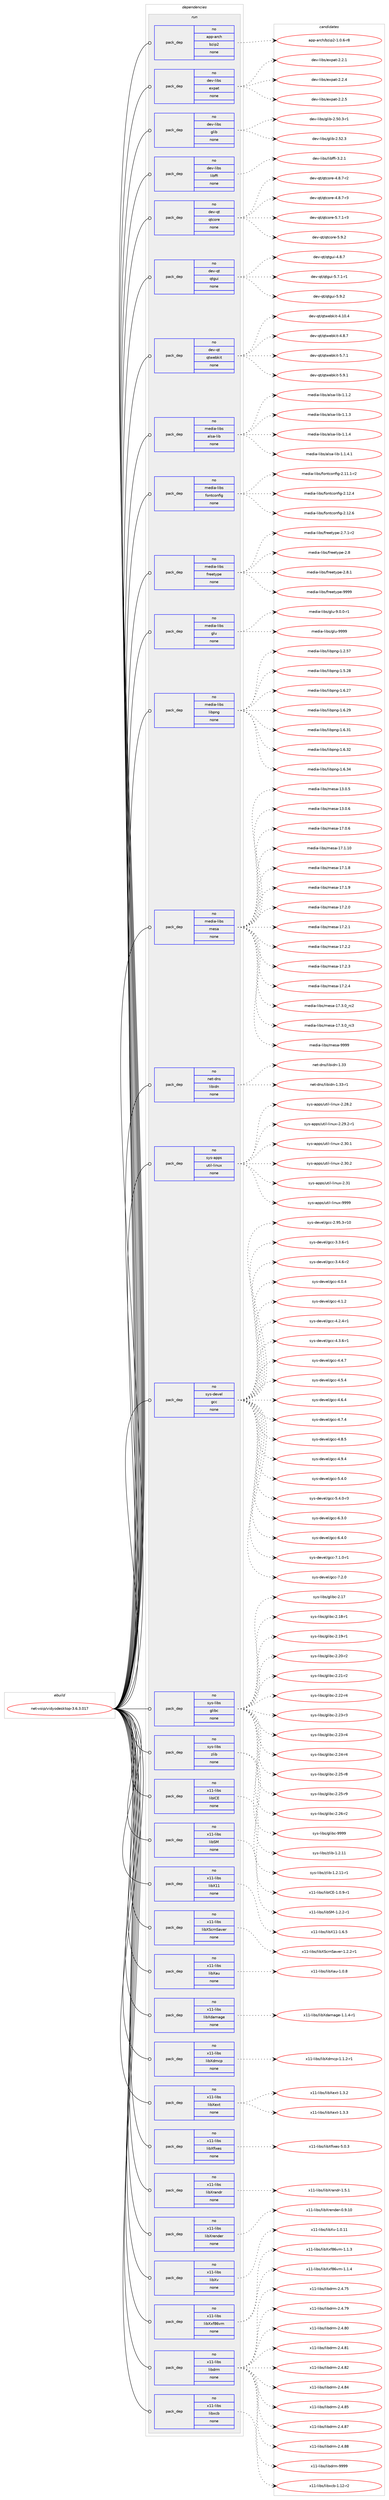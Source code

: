 digraph prolog {

# *************
# Graph options
# *************

newrank=true;
concentrate=true;
compound=true;
graph [rankdir=LR,fontname=Helvetica,fontsize=10,ranksep=1.5];#, ranksep=2.5, nodesep=0.2];
edge  [arrowhead=vee];
node  [fontname=Helvetica,fontsize=10];

# **********
# The ebuild
# **********

subgraph cluster_leftcol {
color=gray;
rank=same;
label=<<i>ebuild</i>>;
id [label="net-voip/vidyodesktop-3.6.3.017", color=red, width=4, href="../net-voip/vidyodesktop-3.6.3.017.svg"];
}

# ****************
# The dependencies
# ****************

subgraph cluster_midcol {
color=gray;
label=<<i>dependencies</i>>;
subgraph cluster_compile {
fillcolor="#eeeeee";
style=filled;
label=<<i>compile</i>>;
}
subgraph cluster_compileandrun {
fillcolor="#eeeeee";
style=filled;
label=<<i>compile and run</i>>;
}
subgraph cluster_run {
fillcolor="#eeeeee";
style=filled;
label=<<i>run</i>>;
subgraph pack321662 {
dependency437219 [label=<<TABLE BORDER="0" CELLBORDER="1" CELLSPACING="0" CELLPADDING="4" WIDTH="220"><TR><TD ROWSPAN="6" CELLPADDING="30">pack_dep</TD></TR><TR><TD WIDTH="110">no</TD></TR><TR><TD>app-arch</TD></TR><TR><TD>bzip2</TD></TR><TR><TD>none</TD></TR><TR><TD></TD></TR></TABLE>>, shape=none, color=blue];
}
id:e -> dependency437219:w [weight=20,style="solid",arrowhead="odot"];
subgraph pack321663 {
dependency437220 [label=<<TABLE BORDER="0" CELLBORDER="1" CELLSPACING="0" CELLPADDING="4" WIDTH="220"><TR><TD ROWSPAN="6" CELLPADDING="30">pack_dep</TD></TR><TR><TD WIDTH="110">no</TD></TR><TR><TD>dev-libs</TD></TR><TR><TD>expat</TD></TR><TR><TD>none</TD></TR><TR><TD></TD></TR></TABLE>>, shape=none, color=blue];
}
id:e -> dependency437220:w [weight=20,style="solid",arrowhead="odot"];
subgraph pack321664 {
dependency437221 [label=<<TABLE BORDER="0" CELLBORDER="1" CELLSPACING="0" CELLPADDING="4" WIDTH="220"><TR><TD ROWSPAN="6" CELLPADDING="30">pack_dep</TD></TR><TR><TD WIDTH="110">no</TD></TR><TR><TD>dev-libs</TD></TR><TR><TD>glib</TD></TR><TR><TD>none</TD></TR><TR><TD></TD></TR></TABLE>>, shape=none, color=blue];
}
id:e -> dependency437221:w [weight=20,style="solid",arrowhead="odot"];
subgraph pack321665 {
dependency437222 [label=<<TABLE BORDER="0" CELLBORDER="1" CELLSPACING="0" CELLPADDING="4" WIDTH="220"><TR><TD ROWSPAN="6" CELLPADDING="30">pack_dep</TD></TR><TR><TD WIDTH="110">no</TD></TR><TR><TD>dev-libs</TD></TR><TR><TD>libffi</TD></TR><TR><TD>none</TD></TR><TR><TD></TD></TR></TABLE>>, shape=none, color=blue];
}
id:e -> dependency437222:w [weight=20,style="solid",arrowhead="odot"];
subgraph pack321666 {
dependency437223 [label=<<TABLE BORDER="0" CELLBORDER="1" CELLSPACING="0" CELLPADDING="4" WIDTH="220"><TR><TD ROWSPAN="6" CELLPADDING="30">pack_dep</TD></TR><TR><TD WIDTH="110">no</TD></TR><TR><TD>dev-qt</TD></TR><TR><TD>qtcore</TD></TR><TR><TD>none</TD></TR><TR><TD></TD></TR></TABLE>>, shape=none, color=blue];
}
id:e -> dependency437223:w [weight=20,style="solid",arrowhead="odot"];
subgraph pack321667 {
dependency437224 [label=<<TABLE BORDER="0" CELLBORDER="1" CELLSPACING="0" CELLPADDING="4" WIDTH="220"><TR><TD ROWSPAN="6" CELLPADDING="30">pack_dep</TD></TR><TR><TD WIDTH="110">no</TD></TR><TR><TD>dev-qt</TD></TR><TR><TD>qtgui</TD></TR><TR><TD>none</TD></TR><TR><TD></TD></TR></TABLE>>, shape=none, color=blue];
}
id:e -> dependency437224:w [weight=20,style="solid",arrowhead="odot"];
subgraph pack321668 {
dependency437225 [label=<<TABLE BORDER="0" CELLBORDER="1" CELLSPACING="0" CELLPADDING="4" WIDTH="220"><TR><TD ROWSPAN="6" CELLPADDING="30">pack_dep</TD></TR><TR><TD WIDTH="110">no</TD></TR><TR><TD>dev-qt</TD></TR><TR><TD>qtwebkit</TD></TR><TR><TD>none</TD></TR><TR><TD></TD></TR></TABLE>>, shape=none, color=blue];
}
id:e -> dependency437225:w [weight=20,style="solid",arrowhead="odot"];
subgraph pack321669 {
dependency437226 [label=<<TABLE BORDER="0" CELLBORDER="1" CELLSPACING="0" CELLPADDING="4" WIDTH="220"><TR><TD ROWSPAN="6" CELLPADDING="30">pack_dep</TD></TR><TR><TD WIDTH="110">no</TD></TR><TR><TD>media-libs</TD></TR><TR><TD>alsa-lib</TD></TR><TR><TD>none</TD></TR><TR><TD></TD></TR></TABLE>>, shape=none, color=blue];
}
id:e -> dependency437226:w [weight=20,style="solid",arrowhead="odot"];
subgraph pack321670 {
dependency437227 [label=<<TABLE BORDER="0" CELLBORDER="1" CELLSPACING="0" CELLPADDING="4" WIDTH="220"><TR><TD ROWSPAN="6" CELLPADDING="30">pack_dep</TD></TR><TR><TD WIDTH="110">no</TD></TR><TR><TD>media-libs</TD></TR><TR><TD>fontconfig</TD></TR><TR><TD>none</TD></TR><TR><TD></TD></TR></TABLE>>, shape=none, color=blue];
}
id:e -> dependency437227:w [weight=20,style="solid",arrowhead="odot"];
subgraph pack321671 {
dependency437228 [label=<<TABLE BORDER="0" CELLBORDER="1" CELLSPACING="0" CELLPADDING="4" WIDTH="220"><TR><TD ROWSPAN="6" CELLPADDING="30">pack_dep</TD></TR><TR><TD WIDTH="110">no</TD></TR><TR><TD>media-libs</TD></TR><TR><TD>freetype</TD></TR><TR><TD>none</TD></TR><TR><TD></TD></TR></TABLE>>, shape=none, color=blue];
}
id:e -> dependency437228:w [weight=20,style="solid",arrowhead="odot"];
subgraph pack321672 {
dependency437229 [label=<<TABLE BORDER="0" CELLBORDER="1" CELLSPACING="0" CELLPADDING="4" WIDTH="220"><TR><TD ROWSPAN="6" CELLPADDING="30">pack_dep</TD></TR><TR><TD WIDTH="110">no</TD></TR><TR><TD>media-libs</TD></TR><TR><TD>glu</TD></TR><TR><TD>none</TD></TR><TR><TD></TD></TR></TABLE>>, shape=none, color=blue];
}
id:e -> dependency437229:w [weight=20,style="solid",arrowhead="odot"];
subgraph pack321673 {
dependency437230 [label=<<TABLE BORDER="0" CELLBORDER="1" CELLSPACING="0" CELLPADDING="4" WIDTH="220"><TR><TD ROWSPAN="6" CELLPADDING="30">pack_dep</TD></TR><TR><TD WIDTH="110">no</TD></TR><TR><TD>media-libs</TD></TR><TR><TD>libpng</TD></TR><TR><TD>none</TD></TR><TR><TD></TD></TR></TABLE>>, shape=none, color=blue];
}
id:e -> dependency437230:w [weight=20,style="solid",arrowhead="odot"];
subgraph pack321674 {
dependency437231 [label=<<TABLE BORDER="0" CELLBORDER="1" CELLSPACING="0" CELLPADDING="4" WIDTH="220"><TR><TD ROWSPAN="6" CELLPADDING="30">pack_dep</TD></TR><TR><TD WIDTH="110">no</TD></TR><TR><TD>media-libs</TD></TR><TR><TD>mesa</TD></TR><TR><TD>none</TD></TR><TR><TD></TD></TR></TABLE>>, shape=none, color=blue];
}
id:e -> dependency437231:w [weight=20,style="solid",arrowhead="odot"];
subgraph pack321675 {
dependency437232 [label=<<TABLE BORDER="0" CELLBORDER="1" CELLSPACING="0" CELLPADDING="4" WIDTH="220"><TR><TD ROWSPAN="6" CELLPADDING="30">pack_dep</TD></TR><TR><TD WIDTH="110">no</TD></TR><TR><TD>net-dns</TD></TR><TR><TD>libidn</TD></TR><TR><TD>none</TD></TR><TR><TD></TD></TR></TABLE>>, shape=none, color=blue];
}
id:e -> dependency437232:w [weight=20,style="solid",arrowhead="odot"];
subgraph pack321676 {
dependency437233 [label=<<TABLE BORDER="0" CELLBORDER="1" CELLSPACING="0" CELLPADDING="4" WIDTH="220"><TR><TD ROWSPAN="6" CELLPADDING="30">pack_dep</TD></TR><TR><TD WIDTH="110">no</TD></TR><TR><TD>sys-apps</TD></TR><TR><TD>util-linux</TD></TR><TR><TD>none</TD></TR><TR><TD></TD></TR></TABLE>>, shape=none, color=blue];
}
id:e -> dependency437233:w [weight=20,style="solid",arrowhead="odot"];
subgraph pack321677 {
dependency437234 [label=<<TABLE BORDER="0" CELLBORDER="1" CELLSPACING="0" CELLPADDING="4" WIDTH="220"><TR><TD ROWSPAN="6" CELLPADDING="30">pack_dep</TD></TR><TR><TD WIDTH="110">no</TD></TR><TR><TD>sys-devel</TD></TR><TR><TD>gcc</TD></TR><TR><TD>none</TD></TR><TR><TD></TD></TR></TABLE>>, shape=none, color=blue];
}
id:e -> dependency437234:w [weight=20,style="solid",arrowhead="odot"];
subgraph pack321678 {
dependency437235 [label=<<TABLE BORDER="0" CELLBORDER="1" CELLSPACING="0" CELLPADDING="4" WIDTH="220"><TR><TD ROWSPAN="6" CELLPADDING="30">pack_dep</TD></TR><TR><TD WIDTH="110">no</TD></TR><TR><TD>sys-libs</TD></TR><TR><TD>glibc</TD></TR><TR><TD>none</TD></TR><TR><TD></TD></TR></TABLE>>, shape=none, color=blue];
}
id:e -> dependency437235:w [weight=20,style="solid",arrowhead="odot"];
subgraph pack321679 {
dependency437236 [label=<<TABLE BORDER="0" CELLBORDER="1" CELLSPACING="0" CELLPADDING="4" WIDTH="220"><TR><TD ROWSPAN="6" CELLPADDING="30">pack_dep</TD></TR><TR><TD WIDTH="110">no</TD></TR><TR><TD>sys-libs</TD></TR><TR><TD>zlib</TD></TR><TR><TD>none</TD></TR><TR><TD></TD></TR></TABLE>>, shape=none, color=blue];
}
id:e -> dependency437236:w [weight=20,style="solid",arrowhead="odot"];
subgraph pack321680 {
dependency437237 [label=<<TABLE BORDER="0" CELLBORDER="1" CELLSPACING="0" CELLPADDING="4" WIDTH="220"><TR><TD ROWSPAN="6" CELLPADDING="30">pack_dep</TD></TR><TR><TD WIDTH="110">no</TD></TR><TR><TD>x11-libs</TD></TR><TR><TD>libICE</TD></TR><TR><TD>none</TD></TR><TR><TD></TD></TR></TABLE>>, shape=none, color=blue];
}
id:e -> dependency437237:w [weight=20,style="solid",arrowhead="odot"];
subgraph pack321681 {
dependency437238 [label=<<TABLE BORDER="0" CELLBORDER="1" CELLSPACING="0" CELLPADDING="4" WIDTH="220"><TR><TD ROWSPAN="6" CELLPADDING="30">pack_dep</TD></TR><TR><TD WIDTH="110">no</TD></TR><TR><TD>x11-libs</TD></TR><TR><TD>libSM</TD></TR><TR><TD>none</TD></TR><TR><TD></TD></TR></TABLE>>, shape=none, color=blue];
}
id:e -> dependency437238:w [weight=20,style="solid",arrowhead="odot"];
subgraph pack321682 {
dependency437239 [label=<<TABLE BORDER="0" CELLBORDER="1" CELLSPACING="0" CELLPADDING="4" WIDTH="220"><TR><TD ROWSPAN="6" CELLPADDING="30">pack_dep</TD></TR><TR><TD WIDTH="110">no</TD></TR><TR><TD>x11-libs</TD></TR><TR><TD>libX11</TD></TR><TR><TD>none</TD></TR><TR><TD></TD></TR></TABLE>>, shape=none, color=blue];
}
id:e -> dependency437239:w [weight=20,style="solid",arrowhead="odot"];
subgraph pack321683 {
dependency437240 [label=<<TABLE BORDER="0" CELLBORDER="1" CELLSPACING="0" CELLPADDING="4" WIDTH="220"><TR><TD ROWSPAN="6" CELLPADDING="30">pack_dep</TD></TR><TR><TD WIDTH="110">no</TD></TR><TR><TD>x11-libs</TD></TR><TR><TD>libXScrnSaver</TD></TR><TR><TD>none</TD></TR><TR><TD></TD></TR></TABLE>>, shape=none, color=blue];
}
id:e -> dependency437240:w [weight=20,style="solid",arrowhead="odot"];
subgraph pack321684 {
dependency437241 [label=<<TABLE BORDER="0" CELLBORDER="1" CELLSPACING="0" CELLPADDING="4" WIDTH="220"><TR><TD ROWSPAN="6" CELLPADDING="30">pack_dep</TD></TR><TR><TD WIDTH="110">no</TD></TR><TR><TD>x11-libs</TD></TR><TR><TD>libXau</TD></TR><TR><TD>none</TD></TR><TR><TD></TD></TR></TABLE>>, shape=none, color=blue];
}
id:e -> dependency437241:w [weight=20,style="solid",arrowhead="odot"];
subgraph pack321685 {
dependency437242 [label=<<TABLE BORDER="0" CELLBORDER="1" CELLSPACING="0" CELLPADDING="4" WIDTH="220"><TR><TD ROWSPAN="6" CELLPADDING="30">pack_dep</TD></TR><TR><TD WIDTH="110">no</TD></TR><TR><TD>x11-libs</TD></TR><TR><TD>libXdamage</TD></TR><TR><TD>none</TD></TR><TR><TD></TD></TR></TABLE>>, shape=none, color=blue];
}
id:e -> dependency437242:w [weight=20,style="solid",arrowhead="odot"];
subgraph pack321686 {
dependency437243 [label=<<TABLE BORDER="0" CELLBORDER="1" CELLSPACING="0" CELLPADDING="4" WIDTH="220"><TR><TD ROWSPAN="6" CELLPADDING="30">pack_dep</TD></TR><TR><TD WIDTH="110">no</TD></TR><TR><TD>x11-libs</TD></TR><TR><TD>libXdmcp</TD></TR><TR><TD>none</TD></TR><TR><TD></TD></TR></TABLE>>, shape=none, color=blue];
}
id:e -> dependency437243:w [weight=20,style="solid",arrowhead="odot"];
subgraph pack321687 {
dependency437244 [label=<<TABLE BORDER="0" CELLBORDER="1" CELLSPACING="0" CELLPADDING="4" WIDTH="220"><TR><TD ROWSPAN="6" CELLPADDING="30">pack_dep</TD></TR><TR><TD WIDTH="110">no</TD></TR><TR><TD>x11-libs</TD></TR><TR><TD>libXext</TD></TR><TR><TD>none</TD></TR><TR><TD></TD></TR></TABLE>>, shape=none, color=blue];
}
id:e -> dependency437244:w [weight=20,style="solid",arrowhead="odot"];
subgraph pack321688 {
dependency437245 [label=<<TABLE BORDER="0" CELLBORDER="1" CELLSPACING="0" CELLPADDING="4" WIDTH="220"><TR><TD ROWSPAN="6" CELLPADDING="30">pack_dep</TD></TR><TR><TD WIDTH="110">no</TD></TR><TR><TD>x11-libs</TD></TR><TR><TD>libXfixes</TD></TR><TR><TD>none</TD></TR><TR><TD></TD></TR></TABLE>>, shape=none, color=blue];
}
id:e -> dependency437245:w [weight=20,style="solid",arrowhead="odot"];
subgraph pack321689 {
dependency437246 [label=<<TABLE BORDER="0" CELLBORDER="1" CELLSPACING="0" CELLPADDING="4" WIDTH="220"><TR><TD ROWSPAN="6" CELLPADDING="30">pack_dep</TD></TR><TR><TD WIDTH="110">no</TD></TR><TR><TD>x11-libs</TD></TR><TR><TD>libXrandr</TD></TR><TR><TD>none</TD></TR><TR><TD></TD></TR></TABLE>>, shape=none, color=blue];
}
id:e -> dependency437246:w [weight=20,style="solid",arrowhead="odot"];
subgraph pack321690 {
dependency437247 [label=<<TABLE BORDER="0" CELLBORDER="1" CELLSPACING="0" CELLPADDING="4" WIDTH="220"><TR><TD ROWSPAN="6" CELLPADDING="30">pack_dep</TD></TR><TR><TD WIDTH="110">no</TD></TR><TR><TD>x11-libs</TD></TR><TR><TD>libXrender</TD></TR><TR><TD>none</TD></TR><TR><TD></TD></TR></TABLE>>, shape=none, color=blue];
}
id:e -> dependency437247:w [weight=20,style="solid",arrowhead="odot"];
subgraph pack321691 {
dependency437248 [label=<<TABLE BORDER="0" CELLBORDER="1" CELLSPACING="0" CELLPADDING="4" WIDTH="220"><TR><TD ROWSPAN="6" CELLPADDING="30">pack_dep</TD></TR><TR><TD WIDTH="110">no</TD></TR><TR><TD>x11-libs</TD></TR><TR><TD>libXv</TD></TR><TR><TD>none</TD></TR><TR><TD></TD></TR></TABLE>>, shape=none, color=blue];
}
id:e -> dependency437248:w [weight=20,style="solid",arrowhead="odot"];
subgraph pack321692 {
dependency437249 [label=<<TABLE BORDER="0" CELLBORDER="1" CELLSPACING="0" CELLPADDING="4" WIDTH="220"><TR><TD ROWSPAN="6" CELLPADDING="30">pack_dep</TD></TR><TR><TD WIDTH="110">no</TD></TR><TR><TD>x11-libs</TD></TR><TR><TD>libXxf86vm</TD></TR><TR><TD>none</TD></TR><TR><TD></TD></TR></TABLE>>, shape=none, color=blue];
}
id:e -> dependency437249:w [weight=20,style="solid",arrowhead="odot"];
subgraph pack321693 {
dependency437250 [label=<<TABLE BORDER="0" CELLBORDER="1" CELLSPACING="0" CELLPADDING="4" WIDTH="220"><TR><TD ROWSPAN="6" CELLPADDING="30">pack_dep</TD></TR><TR><TD WIDTH="110">no</TD></TR><TR><TD>x11-libs</TD></TR><TR><TD>libdrm</TD></TR><TR><TD>none</TD></TR><TR><TD></TD></TR></TABLE>>, shape=none, color=blue];
}
id:e -> dependency437250:w [weight=20,style="solid",arrowhead="odot"];
subgraph pack321694 {
dependency437251 [label=<<TABLE BORDER="0" CELLBORDER="1" CELLSPACING="0" CELLPADDING="4" WIDTH="220"><TR><TD ROWSPAN="6" CELLPADDING="30">pack_dep</TD></TR><TR><TD WIDTH="110">no</TD></TR><TR><TD>x11-libs</TD></TR><TR><TD>libxcb</TD></TR><TR><TD>none</TD></TR><TR><TD></TD></TR></TABLE>>, shape=none, color=blue];
}
id:e -> dependency437251:w [weight=20,style="solid",arrowhead="odot"];
}
}

# **************
# The candidates
# **************

subgraph cluster_choices {
rank=same;
color=gray;
label=<<i>candidates</i>>;

subgraph choice321662 {
color=black;
nodesep=1;
choice971121124597114991044798122105112504549464846544511456 [label="app-arch/bzip2-1.0.6-r8", color=red, width=4,href="../app-arch/bzip2-1.0.6-r8.svg"];
dependency437219:e -> choice971121124597114991044798122105112504549464846544511456:w [style=dotted,weight="100"];
}
subgraph choice321663 {
color=black;
nodesep=1;
choice10010111845108105981154710112011297116455046504649 [label="dev-libs/expat-2.2.1", color=red, width=4,href="../dev-libs/expat-2.2.1.svg"];
choice10010111845108105981154710112011297116455046504652 [label="dev-libs/expat-2.2.4", color=red, width=4,href="../dev-libs/expat-2.2.4.svg"];
choice10010111845108105981154710112011297116455046504653 [label="dev-libs/expat-2.2.5", color=red, width=4,href="../dev-libs/expat-2.2.5.svg"];
dependency437220:e -> choice10010111845108105981154710112011297116455046504649:w [style=dotted,weight="100"];
dependency437220:e -> choice10010111845108105981154710112011297116455046504652:w [style=dotted,weight="100"];
dependency437220:e -> choice10010111845108105981154710112011297116455046504653:w [style=dotted,weight="100"];
}
subgraph choice321664 {
color=black;
nodesep=1;
choice10010111845108105981154710310810598455046534846514511449 [label="dev-libs/glib-2.50.3-r1", color=red, width=4,href="../dev-libs/glib-2.50.3-r1.svg"];
choice1001011184510810598115471031081059845504653504651 [label="dev-libs/glib-2.52.3", color=red, width=4,href="../dev-libs/glib-2.52.3.svg"];
dependency437221:e -> choice10010111845108105981154710310810598455046534846514511449:w [style=dotted,weight="100"];
dependency437221:e -> choice1001011184510810598115471031081059845504653504651:w [style=dotted,weight="100"];
}
subgraph choice321665 {
color=black;
nodesep=1;
choice10010111845108105981154710810598102102105455146504649 [label="dev-libs/libffi-3.2.1", color=red, width=4,href="../dev-libs/libffi-3.2.1.svg"];
dependency437222:e -> choice10010111845108105981154710810598102102105455146504649:w [style=dotted,weight="100"];
}
subgraph choice321666 {
color=black;
nodesep=1;
choice1001011184511311647113116991111141014552465646554511450 [label="dev-qt/qtcore-4.8.7-r2", color=red, width=4,href="../dev-qt/qtcore-4.8.7-r2.svg"];
choice1001011184511311647113116991111141014552465646554511451 [label="dev-qt/qtcore-4.8.7-r3", color=red, width=4,href="../dev-qt/qtcore-4.8.7-r3.svg"];
choice1001011184511311647113116991111141014553465546494511451 [label="dev-qt/qtcore-5.7.1-r3", color=red, width=4,href="../dev-qt/qtcore-5.7.1-r3.svg"];
choice100101118451131164711311699111114101455346574650 [label="dev-qt/qtcore-5.9.2", color=red, width=4,href="../dev-qt/qtcore-5.9.2.svg"];
dependency437223:e -> choice1001011184511311647113116991111141014552465646554511450:w [style=dotted,weight="100"];
dependency437223:e -> choice1001011184511311647113116991111141014552465646554511451:w [style=dotted,weight="100"];
dependency437223:e -> choice1001011184511311647113116991111141014553465546494511451:w [style=dotted,weight="100"];
dependency437223:e -> choice100101118451131164711311699111114101455346574650:w [style=dotted,weight="100"];
}
subgraph choice321667 {
color=black;
nodesep=1;
choice1001011184511311647113116103117105455246564655 [label="dev-qt/qtgui-4.8.7", color=red, width=4,href="../dev-qt/qtgui-4.8.7.svg"];
choice10010111845113116471131161031171054553465546494511449 [label="dev-qt/qtgui-5.7.1-r1", color=red, width=4,href="../dev-qt/qtgui-5.7.1-r1.svg"];
choice1001011184511311647113116103117105455346574650 [label="dev-qt/qtgui-5.9.2", color=red, width=4,href="../dev-qt/qtgui-5.9.2.svg"];
dependency437224:e -> choice1001011184511311647113116103117105455246564655:w [style=dotted,weight="100"];
dependency437224:e -> choice10010111845113116471131161031171054553465546494511449:w [style=dotted,weight="100"];
dependency437224:e -> choice1001011184511311647113116103117105455346574650:w [style=dotted,weight="100"];
}
subgraph choice321668 {
color=black;
nodesep=1;
choice10010111845113116471131161191019810710511645524649484652 [label="dev-qt/qtwebkit-4.10.4", color=red, width=4,href="../dev-qt/qtwebkit-4.10.4.svg"];
choice100101118451131164711311611910198107105116455246564655 [label="dev-qt/qtwebkit-4.8.7", color=red, width=4,href="../dev-qt/qtwebkit-4.8.7.svg"];
choice100101118451131164711311611910198107105116455346554649 [label="dev-qt/qtwebkit-5.7.1", color=red, width=4,href="../dev-qt/qtwebkit-5.7.1.svg"];
choice100101118451131164711311611910198107105116455346574649 [label="dev-qt/qtwebkit-5.9.1", color=red, width=4,href="../dev-qt/qtwebkit-5.9.1.svg"];
dependency437225:e -> choice10010111845113116471131161191019810710511645524649484652:w [style=dotted,weight="100"];
dependency437225:e -> choice100101118451131164711311611910198107105116455246564655:w [style=dotted,weight="100"];
dependency437225:e -> choice100101118451131164711311611910198107105116455346554649:w [style=dotted,weight="100"];
dependency437225:e -> choice100101118451131164711311611910198107105116455346574649:w [style=dotted,weight="100"];
}
subgraph choice321669 {
color=black;
nodesep=1;
choice1091011001059745108105981154797108115974510810598454946494650 [label="media-libs/alsa-lib-1.1.2", color=red, width=4,href="../media-libs/alsa-lib-1.1.2.svg"];
choice1091011001059745108105981154797108115974510810598454946494651 [label="media-libs/alsa-lib-1.1.3", color=red, width=4,href="../media-libs/alsa-lib-1.1.3.svg"];
choice1091011001059745108105981154797108115974510810598454946494652 [label="media-libs/alsa-lib-1.1.4", color=red, width=4,href="../media-libs/alsa-lib-1.1.4.svg"];
choice10910110010597451081059811547971081159745108105984549464946524649 [label="media-libs/alsa-lib-1.1.4.1", color=red, width=4,href="../media-libs/alsa-lib-1.1.4.1.svg"];
dependency437226:e -> choice1091011001059745108105981154797108115974510810598454946494650:w [style=dotted,weight="100"];
dependency437226:e -> choice1091011001059745108105981154797108115974510810598454946494651:w [style=dotted,weight="100"];
dependency437226:e -> choice1091011001059745108105981154797108115974510810598454946494652:w [style=dotted,weight="100"];
dependency437226:e -> choice10910110010597451081059811547971081159745108105984549464946524649:w [style=dotted,weight="100"];
}
subgraph choice321670 {
color=black;
nodesep=1;
choice1091011001059745108105981154710211111011699111110102105103455046494946494511450 [label="media-libs/fontconfig-2.11.1-r2", color=red, width=4,href="../media-libs/fontconfig-2.11.1-r2.svg"];
choice109101100105974510810598115471021111101169911111010210510345504649504652 [label="media-libs/fontconfig-2.12.4", color=red, width=4,href="../media-libs/fontconfig-2.12.4.svg"];
choice109101100105974510810598115471021111101169911111010210510345504649504654 [label="media-libs/fontconfig-2.12.6", color=red, width=4,href="../media-libs/fontconfig-2.12.6.svg"];
dependency437227:e -> choice1091011001059745108105981154710211111011699111110102105103455046494946494511450:w [style=dotted,weight="100"];
dependency437227:e -> choice109101100105974510810598115471021111101169911111010210510345504649504652:w [style=dotted,weight="100"];
dependency437227:e -> choice109101100105974510810598115471021111101169911111010210510345504649504654:w [style=dotted,weight="100"];
}
subgraph choice321671 {
color=black;
nodesep=1;
choice109101100105974510810598115471021141011011161211121014550465546494511450 [label="media-libs/freetype-2.7.1-r2", color=red, width=4,href="../media-libs/freetype-2.7.1-r2.svg"];
choice1091011001059745108105981154710211410110111612111210145504656 [label="media-libs/freetype-2.8", color=red, width=4,href="../media-libs/freetype-2.8.svg"];
choice10910110010597451081059811547102114101101116121112101455046564649 [label="media-libs/freetype-2.8.1", color=red, width=4,href="../media-libs/freetype-2.8.1.svg"];
choice109101100105974510810598115471021141011011161211121014557575757 [label="media-libs/freetype-9999", color=red, width=4,href="../media-libs/freetype-9999.svg"];
dependency437228:e -> choice109101100105974510810598115471021141011011161211121014550465546494511450:w [style=dotted,weight="100"];
dependency437228:e -> choice1091011001059745108105981154710211410110111612111210145504656:w [style=dotted,weight="100"];
dependency437228:e -> choice10910110010597451081059811547102114101101116121112101455046564649:w [style=dotted,weight="100"];
dependency437228:e -> choice109101100105974510810598115471021141011011161211121014557575757:w [style=dotted,weight="100"];
}
subgraph choice321672 {
color=black;
nodesep=1;
choice109101100105974510810598115471031081174557464846484511449 [label="media-libs/glu-9.0.0-r1", color=red, width=4,href="../media-libs/glu-9.0.0-r1.svg"];
choice109101100105974510810598115471031081174557575757 [label="media-libs/glu-9999", color=red, width=4,href="../media-libs/glu-9999.svg"];
dependency437229:e -> choice109101100105974510810598115471031081174557464846484511449:w [style=dotted,weight="100"];
dependency437229:e -> choice109101100105974510810598115471031081174557575757:w [style=dotted,weight="100"];
}
subgraph choice321673 {
color=black;
nodesep=1;
choice109101100105974510810598115471081059811211010345494650465355 [label="media-libs/libpng-1.2.57", color=red, width=4,href="../media-libs/libpng-1.2.57.svg"];
choice109101100105974510810598115471081059811211010345494653465056 [label="media-libs/libpng-1.5.28", color=red, width=4,href="../media-libs/libpng-1.5.28.svg"];
choice109101100105974510810598115471081059811211010345494654465055 [label="media-libs/libpng-1.6.27", color=red, width=4,href="../media-libs/libpng-1.6.27.svg"];
choice109101100105974510810598115471081059811211010345494654465057 [label="media-libs/libpng-1.6.29", color=red, width=4,href="../media-libs/libpng-1.6.29.svg"];
choice109101100105974510810598115471081059811211010345494654465149 [label="media-libs/libpng-1.6.31", color=red, width=4,href="../media-libs/libpng-1.6.31.svg"];
choice109101100105974510810598115471081059811211010345494654465150 [label="media-libs/libpng-1.6.32", color=red, width=4,href="../media-libs/libpng-1.6.32.svg"];
choice109101100105974510810598115471081059811211010345494654465152 [label="media-libs/libpng-1.6.34", color=red, width=4,href="../media-libs/libpng-1.6.34.svg"];
dependency437230:e -> choice109101100105974510810598115471081059811211010345494650465355:w [style=dotted,weight="100"];
dependency437230:e -> choice109101100105974510810598115471081059811211010345494653465056:w [style=dotted,weight="100"];
dependency437230:e -> choice109101100105974510810598115471081059811211010345494654465055:w [style=dotted,weight="100"];
dependency437230:e -> choice109101100105974510810598115471081059811211010345494654465057:w [style=dotted,weight="100"];
dependency437230:e -> choice109101100105974510810598115471081059811211010345494654465149:w [style=dotted,weight="100"];
dependency437230:e -> choice109101100105974510810598115471081059811211010345494654465150:w [style=dotted,weight="100"];
dependency437230:e -> choice109101100105974510810598115471081059811211010345494654465152:w [style=dotted,weight="100"];
}
subgraph choice321674 {
color=black;
nodesep=1;
choice109101100105974510810598115471091011159745495146484653 [label="media-libs/mesa-13.0.5", color=red, width=4,href="../media-libs/mesa-13.0.5.svg"];
choice109101100105974510810598115471091011159745495146484654 [label="media-libs/mesa-13.0.6", color=red, width=4,href="../media-libs/mesa-13.0.6.svg"];
choice109101100105974510810598115471091011159745495546484654 [label="media-libs/mesa-17.0.6", color=red, width=4,href="../media-libs/mesa-17.0.6.svg"];
choice10910110010597451081059811547109101115974549554649464948 [label="media-libs/mesa-17.1.10", color=red, width=4,href="../media-libs/mesa-17.1.10.svg"];
choice109101100105974510810598115471091011159745495546494656 [label="media-libs/mesa-17.1.8", color=red, width=4,href="../media-libs/mesa-17.1.8.svg"];
choice109101100105974510810598115471091011159745495546494657 [label="media-libs/mesa-17.1.9", color=red, width=4,href="../media-libs/mesa-17.1.9.svg"];
choice109101100105974510810598115471091011159745495546504648 [label="media-libs/mesa-17.2.0", color=red, width=4,href="../media-libs/mesa-17.2.0.svg"];
choice109101100105974510810598115471091011159745495546504649 [label="media-libs/mesa-17.2.1", color=red, width=4,href="../media-libs/mesa-17.2.1.svg"];
choice109101100105974510810598115471091011159745495546504650 [label="media-libs/mesa-17.2.2", color=red, width=4,href="../media-libs/mesa-17.2.2.svg"];
choice109101100105974510810598115471091011159745495546504651 [label="media-libs/mesa-17.2.3", color=red, width=4,href="../media-libs/mesa-17.2.3.svg"];
choice109101100105974510810598115471091011159745495546504652 [label="media-libs/mesa-17.2.4", color=red, width=4,href="../media-libs/mesa-17.2.4.svg"];
choice109101100105974510810598115471091011159745495546514648951149950 [label="media-libs/mesa-17.3.0_rc2", color=red, width=4,href="../media-libs/mesa-17.3.0_rc2.svg"];
choice109101100105974510810598115471091011159745495546514648951149951 [label="media-libs/mesa-17.3.0_rc3", color=red, width=4,href="../media-libs/mesa-17.3.0_rc3.svg"];
choice10910110010597451081059811547109101115974557575757 [label="media-libs/mesa-9999", color=red, width=4,href="../media-libs/mesa-9999.svg"];
dependency437231:e -> choice109101100105974510810598115471091011159745495146484653:w [style=dotted,weight="100"];
dependency437231:e -> choice109101100105974510810598115471091011159745495146484654:w [style=dotted,weight="100"];
dependency437231:e -> choice109101100105974510810598115471091011159745495546484654:w [style=dotted,weight="100"];
dependency437231:e -> choice10910110010597451081059811547109101115974549554649464948:w [style=dotted,weight="100"];
dependency437231:e -> choice109101100105974510810598115471091011159745495546494656:w [style=dotted,weight="100"];
dependency437231:e -> choice109101100105974510810598115471091011159745495546494657:w [style=dotted,weight="100"];
dependency437231:e -> choice109101100105974510810598115471091011159745495546504648:w [style=dotted,weight="100"];
dependency437231:e -> choice109101100105974510810598115471091011159745495546504649:w [style=dotted,weight="100"];
dependency437231:e -> choice109101100105974510810598115471091011159745495546504650:w [style=dotted,weight="100"];
dependency437231:e -> choice109101100105974510810598115471091011159745495546504651:w [style=dotted,weight="100"];
dependency437231:e -> choice109101100105974510810598115471091011159745495546504652:w [style=dotted,weight="100"];
dependency437231:e -> choice109101100105974510810598115471091011159745495546514648951149950:w [style=dotted,weight="100"];
dependency437231:e -> choice109101100105974510810598115471091011159745495546514648951149951:w [style=dotted,weight="100"];
dependency437231:e -> choice10910110010597451081059811547109101115974557575757:w [style=dotted,weight="100"];
}
subgraph choice321675 {
color=black;
nodesep=1;
choice1101011164510011011547108105981051001104549465151 [label="net-dns/libidn-1.33", color=red, width=4,href="../net-dns/libidn-1.33.svg"];
choice11010111645100110115471081059810510011045494651514511449 [label="net-dns/libidn-1.33-r1", color=red, width=4,href="../net-dns/libidn-1.33-r1.svg"];
dependency437232:e -> choice1101011164510011011547108105981051001104549465151:w [style=dotted,weight="100"];
dependency437232:e -> choice11010111645100110115471081059810510011045494651514511449:w [style=dotted,weight="100"];
}
subgraph choice321676 {
color=black;
nodesep=1;
choice1151211154597112112115471171161051084510810511011712045504650564650 [label="sys-apps/util-linux-2.28.2", color=red, width=4,href="../sys-apps/util-linux-2.28.2.svg"];
choice11512111545971121121154711711610510845108105110117120455046505746504511449 [label="sys-apps/util-linux-2.29.2-r1", color=red, width=4,href="../sys-apps/util-linux-2.29.2-r1.svg"];
choice1151211154597112112115471171161051084510810511011712045504651484649 [label="sys-apps/util-linux-2.30.1", color=red, width=4,href="../sys-apps/util-linux-2.30.1.svg"];
choice1151211154597112112115471171161051084510810511011712045504651484650 [label="sys-apps/util-linux-2.30.2", color=red, width=4,href="../sys-apps/util-linux-2.30.2.svg"];
choice115121115459711211211547117116105108451081051101171204550465149 [label="sys-apps/util-linux-2.31", color=red, width=4,href="../sys-apps/util-linux-2.31.svg"];
choice115121115459711211211547117116105108451081051101171204557575757 [label="sys-apps/util-linux-9999", color=red, width=4,href="../sys-apps/util-linux-9999.svg"];
dependency437233:e -> choice1151211154597112112115471171161051084510810511011712045504650564650:w [style=dotted,weight="100"];
dependency437233:e -> choice11512111545971121121154711711610510845108105110117120455046505746504511449:w [style=dotted,weight="100"];
dependency437233:e -> choice1151211154597112112115471171161051084510810511011712045504651484649:w [style=dotted,weight="100"];
dependency437233:e -> choice1151211154597112112115471171161051084510810511011712045504651484650:w [style=dotted,weight="100"];
dependency437233:e -> choice115121115459711211211547117116105108451081051101171204550465149:w [style=dotted,weight="100"];
dependency437233:e -> choice115121115459711211211547117116105108451081051101171204557575757:w [style=dotted,weight="100"];
}
subgraph choice321677 {
color=black;
nodesep=1;
choice1151211154510010111810110847103999945504657534651451144948 [label="sys-devel/gcc-2.95.3-r10", color=red, width=4,href="../sys-devel/gcc-2.95.3-r10.svg"];
choice115121115451001011181011084710399994551465146544511449 [label="sys-devel/gcc-3.3.6-r1", color=red, width=4,href="../sys-devel/gcc-3.3.6-r1.svg"];
choice115121115451001011181011084710399994551465246544511450 [label="sys-devel/gcc-3.4.6-r2", color=red, width=4,href="../sys-devel/gcc-3.4.6-r2.svg"];
choice11512111545100101118101108471039999455246484652 [label="sys-devel/gcc-4.0.4", color=red, width=4,href="../sys-devel/gcc-4.0.4.svg"];
choice11512111545100101118101108471039999455246494650 [label="sys-devel/gcc-4.1.2", color=red, width=4,href="../sys-devel/gcc-4.1.2.svg"];
choice115121115451001011181011084710399994552465046524511449 [label="sys-devel/gcc-4.2.4-r1", color=red, width=4,href="../sys-devel/gcc-4.2.4-r1.svg"];
choice115121115451001011181011084710399994552465146544511449 [label="sys-devel/gcc-4.3.6-r1", color=red, width=4,href="../sys-devel/gcc-4.3.6-r1.svg"];
choice11512111545100101118101108471039999455246524655 [label="sys-devel/gcc-4.4.7", color=red, width=4,href="../sys-devel/gcc-4.4.7.svg"];
choice11512111545100101118101108471039999455246534652 [label="sys-devel/gcc-4.5.4", color=red, width=4,href="../sys-devel/gcc-4.5.4.svg"];
choice11512111545100101118101108471039999455246544652 [label="sys-devel/gcc-4.6.4", color=red, width=4,href="../sys-devel/gcc-4.6.4.svg"];
choice11512111545100101118101108471039999455246554652 [label="sys-devel/gcc-4.7.4", color=red, width=4,href="../sys-devel/gcc-4.7.4.svg"];
choice11512111545100101118101108471039999455246564653 [label="sys-devel/gcc-4.8.5", color=red, width=4,href="../sys-devel/gcc-4.8.5.svg"];
choice11512111545100101118101108471039999455246574652 [label="sys-devel/gcc-4.9.4", color=red, width=4,href="../sys-devel/gcc-4.9.4.svg"];
choice11512111545100101118101108471039999455346524648 [label="sys-devel/gcc-5.4.0", color=red, width=4,href="../sys-devel/gcc-5.4.0.svg"];
choice115121115451001011181011084710399994553465246484511451 [label="sys-devel/gcc-5.4.0-r3", color=red, width=4,href="../sys-devel/gcc-5.4.0-r3.svg"];
choice11512111545100101118101108471039999455446514648 [label="sys-devel/gcc-6.3.0", color=red, width=4,href="../sys-devel/gcc-6.3.0.svg"];
choice11512111545100101118101108471039999455446524648 [label="sys-devel/gcc-6.4.0", color=red, width=4,href="../sys-devel/gcc-6.4.0.svg"];
choice115121115451001011181011084710399994555464946484511449 [label="sys-devel/gcc-7.1.0-r1", color=red, width=4,href="../sys-devel/gcc-7.1.0-r1.svg"];
choice11512111545100101118101108471039999455546504648 [label="sys-devel/gcc-7.2.0", color=red, width=4,href="../sys-devel/gcc-7.2.0.svg"];
dependency437234:e -> choice1151211154510010111810110847103999945504657534651451144948:w [style=dotted,weight="100"];
dependency437234:e -> choice115121115451001011181011084710399994551465146544511449:w [style=dotted,weight="100"];
dependency437234:e -> choice115121115451001011181011084710399994551465246544511450:w [style=dotted,weight="100"];
dependency437234:e -> choice11512111545100101118101108471039999455246484652:w [style=dotted,weight="100"];
dependency437234:e -> choice11512111545100101118101108471039999455246494650:w [style=dotted,weight="100"];
dependency437234:e -> choice115121115451001011181011084710399994552465046524511449:w [style=dotted,weight="100"];
dependency437234:e -> choice115121115451001011181011084710399994552465146544511449:w [style=dotted,weight="100"];
dependency437234:e -> choice11512111545100101118101108471039999455246524655:w [style=dotted,weight="100"];
dependency437234:e -> choice11512111545100101118101108471039999455246534652:w [style=dotted,weight="100"];
dependency437234:e -> choice11512111545100101118101108471039999455246544652:w [style=dotted,weight="100"];
dependency437234:e -> choice11512111545100101118101108471039999455246554652:w [style=dotted,weight="100"];
dependency437234:e -> choice11512111545100101118101108471039999455246564653:w [style=dotted,weight="100"];
dependency437234:e -> choice11512111545100101118101108471039999455246574652:w [style=dotted,weight="100"];
dependency437234:e -> choice11512111545100101118101108471039999455346524648:w [style=dotted,weight="100"];
dependency437234:e -> choice115121115451001011181011084710399994553465246484511451:w [style=dotted,weight="100"];
dependency437234:e -> choice11512111545100101118101108471039999455446514648:w [style=dotted,weight="100"];
dependency437234:e -> choice11512111545100101118101108471039999455446524648:w [style=dotted,weight="100"];
dependency437234:e -> choice115121115451001011181011084710399994555464946484511449:w [style=dotted,weight="100"];
dependency437234:e -> choice11512111545100101118101108471039999455546504648:w [style=dotted,weight="100"];
}
subgraph choice321678 {
color=black;
nodesep=1;
choice11512111545108105981154710310810598994550464955 [label="sys-libs/glibc-2.17", color=red, width=4,href="../sys-libs/glibc-2.17.svg"];
choice115121115451081059811547103108105989945504649564511449 [label="sys-libs/glibc-2.18-r1", color=red, width=4,href="../sys-libs/glibc-2.18-r1.svg"];
choice115121115451081059811547103108105989945504649574511449 [label="sys-libs/glibc-2.19-r1", color=red, width=4,href="../sys-libs/glibc-2.19-r1.svg"];
choice115121115451081059811547103108105989945504650484511450 [label="sys-libs/glibc-2.20-r2", color=red, width=4,href="../sys-libs/glibc-2.20-r2.svg"];
choice115121115451081059811547103108105989945504650494511450 [label="sys-libs/glibc-2.21-r2", color=red, width=4,href="../sys-libs/glibc-2.21-r2.svg"];
choice115121115451081059811547103108105989945504650504511452 [label="sys-libs/glibc-2.22-r4", color=red, width=4,href="../sys-libs/glibc-2.22-r4.svg"];
choice115121115451081059811547103108105989945504650514511451 [label="sys-libs/glibc-2.23-r3", color=red, width=4,href="../sys-libs/glibc-2.23-r3.svg"];
choice115121115451081059811547103108105989945504650514511452 [label="sys-libs/glibc-2.23-r4", color=red, width=4,href="../sys-libs/glibc-2.23-r4.svg"];
choice115121115451081059811547103108105989945504650524511452 [label="sys-libs/glibc-2.24-r4", color=red, width=4,href="../sys-libs/glibc-2.24-r4.svg"];
choice115121115451081059811547103108105989945504650534511456 [label="sys-libs/glibc-2.25-r8", color=red, width=4,href="../sys-libs/glibc-2.25-r8.svg"];
choice115121115451081059811547103108105989945504650534511457 [label="sys-libs/glibc-2.25-r9", color=red, width=4,href="../sys-libs/glibc-2.25-r9.svg"];
choice115121115451081059811547103108105989945504650544511450 [label="sys-libs/glibc-2.26-r2", color=red, width=4,href="../sys-libs/glibc-2.26-r2.svg"];
choice11512111545108105981154710310810598994557575757 [label="sys-libs/glibc-9999", color=red, width=4,href="../sys-libs/glibc-9999.svg"];
dependency437235:e -> choice11512111545108105981154710310810598994550464955:w [style=dotted,weight="100"];
dependency437235:e -> choice115121115451081059811547103108105989945504649564511449:w [style=dotted,weight="100"];
dependency437235:e -> choice115121115451081059811547103108105989945504649574511449:w [style=dotted,weight="100"];
dependency437235:e -> choice115121115451081059811547103108105989945504650484511450:w [style=dotted,weight="100"];
dependency437235:e -> choice115121115451081059811547103108105989945504650494511450:w [style=dotted,weight="100"];
dependency437235:e -> choice115121115451081059811547103108105989945504650504511452:w [style=dotted,weight="100"];
dependency437235:e -> choice115121115451081059811547103108105989945504650514511451:w [style=dotted,weight="100"];
dependency437235:e -> choice115121115451081059811547103108105989945504650514511452:w [style=dotted,weight="100"];
dependency437235:e -> choice115121115451081059811547103108105989945504650524511452:w [style=dotted,weight="100"];
dependency437235:e -> choice115121115451081059811547103108105989945504650534511456:w [style=dotted,weight="100"];
dependency437235:e -> choice115121115451081059811547103108105989945504650534511457:w [style=dotted,weight="100"];
dependency437235:e -> choice115121115451081059811547103108105989945504650544511450:w [style=dotted,weight="100"];
dependency437235:e -> choice11512111545108105981154710310810598994557575757:w [style=dotted,weight="100"];
}
subgraph choice321679 {
color=black;
nodesep=1;
choice1151211154510810598115471221081059845494650464949 [label="sys-libs/zlib-1.2.11", color=red, width=4,href="../sys-libs/zlib-1.2.11.svg"];
choice11512111545108105981154712210810598454946504649494511449 [label="sys-libs/zlib-1.2.11-r1", color=red, width=4,href="../sys-libs/zlib-1.2.11-r1.svg"];
dependency437236:e -> choice1151211154510810598115471221081059845494650464949:w [style=dotted,weight="100"];
dependency437236:e -> choice11512111545108105981154712210810598454946504649494511449:w [style=dotted,weight="100"];
}
subgraph choice321680 {
color=black;
nodesep=1;
choice1204949451081059811547108105987367694549464846574511449 [label="x11-libs/libICE-1.0.9-r1", color=red, width=4,href="../x11-libs/libICE-1.0.9-r1.svg"];
dependency437237:e -> choice1204949451081059811547108105987367694549464846574511449:w [style=dotted,weight="100"];
}
subgraph choice321681 {
color=black;
nodesep=1;
choice12049494510810598115471081059883774549465046504511449 [label="x11-libs/libSM-1.2.2-r1", color=red, width=4,href="../x11-libs/libSM-1.2.2-r1.svg"];
dependency437238:e -> choice12049494510810598115471081059883774549465046504511449:w [style=dotted,weight="100"];
}
subgraph choice321682 {
color=black;
nodesep=1;
choice120494945108105981154710810598884949454946544653 [label="x11-libs/libX11-1.6.5", color=red, width=4,href="../x11-libs/libX11-1.6.5.svg"];
dependency437239:e -> choice120494945108105981154710810598884949454946544653:w [style=dotted,weight="100"];
}
subgraph choice321683 {
color=black;
nodesep=1;
choice12049494510810598115471081059888839911411083971181011144549465046504511449 [label="x11-libs/libXScrnSaver-1.2.2-r1", color=red, width=4,href="../x11-libs/libXScrnSaver-1.2.2-r1.svg"];
dependency437240:e -> choice12049494510810598115471081059888839911411083971181011144549465046504511449:w [style=dotted,weight="100"];
}
subgraph choice321684 {
color=black;
nodesep=1;
choice1204949451081059811547108105988897117454946484656 [label="x11-libs/libXau-1.0.8", color=red, width=4,href="../x11-libs/libXau-1.0.8.svg"];
dependency437241:e -> choice1204949451081059811547108105988897117454946484656:w [style=dotted,weight="100"];
}
subgraph choice321685 {
color=black;
nodesep=1;
choice1204949451081059811547108105988810097109971031014549464946524511449 [label="x11-libs/libXdamage-1.1.4-r1", color=red, width=4,href="../x11-libs/libXdamage-1.1.4-r1.svg"];
dependency437242:e -> choice1204949451081059811547108105988810097109971031014549464946524511449:w [style=dotted,weight="100"];
}
subgraph choice321686 {
color=black;
nodesep=1;
choice12049494510810598115471081059888100109991124549464946504511449 [label="x11-libs/libXdmcp-1.1.2-r1", color=red, width=4,href="../x11-libs/libXdmcp-1.1.2-r1.svg"];
dependency437243:e -> choice12049494510810598115471081059888100109991124549464946504511449:w [style=dotted,weight="100"];
}
subgraph choice321687 {
color=black;
nodesep=1;
choice12049494510810598115471081059888101120116454946514650 [label="x11-libs/libXext-1.3.2", color=red, width=4,href="../x11-libs/libXext-1.3.2.svg"];
choice12049494510810598115471081059888101120116454946514651 [label="x11-libs/libXext-1.3.3", color=red, width=4,href="../x11-libs/libXext-1.3.3.svg"];
dependency437244:e -> choice12049494510810598115471081059888101120116454946514650:w [style=dotted,weight="100"];
dependency437244:e -> choice12049494510810598115471081059888101120116454946514651:w [style=dotted,weight="100"];
}
subgraph choice321688 {
color=black;
nodesep=1;
choice12049494510810598115471081059888102105120101115455346484651 [label="x11-libs/libXfixes-5.0.3", color=red, width=4,href="../x11-libs/libXfixes-5.0.3.svg"];
dependency437245:e -> choice12049494510810598115471081059888102105120101115455346484651:w [style=dotted,weight="100"];
}
subgraph choice321689 {
color=black;
nodesep=1;
choice1204949451081059811547108105988811497110100114454946534649 [label="x11-libs/libXrandr-1.5.1", color=red, width=4,href="../x11-libs/libXrandr-1.5.1.svg"];
dependency437246:e -> choice1204949451081059811547108105988811497110100114454946534649:w [style=dotted,weight="100"];
}
subgraph choice321690 {
color=black;
nodesep=1;
choice1204949451081059811547108105988811410111010010111445484657464948 [label="x11-libs/libXrender-0.9.10", color=red, width=4,href="../x11-libs/libXrender-0.9.10.svg"];
dependency437247:e -> choice1204949451081059811547108105988811410111010010111445484657464948:w [style=dotted,weight="100"];
}
subgraph choice321691 {
color=black;
nodesep=1;
choice1204949451081059811547108105988811845494648464949 [label="x11-libs/libXv-1.0.11", color=red, width=4,href="../x11-libs/libXv-1.0.11.svg"];
dependency437248:e -> choice1204949451081059811547108105988811845494648464949:w [style=dotted,weight="100"];
}
subgraph choice321692 {
color=black;
nodesep=1;
choice120494945108105981154710810598881201025654118109454946494651 [label="x11-libs/libXxf86vm-1.1.3", color=red, width=4,href="../x11-libs/libXxf86vm-1.1.3.svg"];
choice120494945108105981154710810598881201025654118109454946494652 [label="x11-libs/libXxf86vm-1.1.4", color=red, width=4,href="../x11-libs/libXxf86vm-1.1.4.svg"];
dependency437249:e -> choice120494945108105981154710810598881201025654118109454946494651:w [style=dotted,weight="100"];
dependency437249:e -> choice120494945108105981154710810598881201025654118109454946494652:w [style=dotted,weight="100"];
}
subgraph choice321693 {
color=black;
nodesep=1;
choice12049494510810598115471081059810011410945504652465553 [label="x11-libs/libdrm-2.4.75", color=red, width=4,href="../x11-libs/libdrm-2.4.75.svg"];
choice12049494510810598115471081059810011410945504652465557 [label="x11-libs/libdrm-2.4.79", color=red, width=4,href="../x11-libs/libdrm-2.4.79.svg"];
choice12049494510810598115471081059810011410945504652465648 [label="x11-libs/libdrm-2.4.80", color=red, width=4,href="../x11-libs/libdrm-2.4.80.svg"];
choice12049494510810598115471081059810011410945504652465649 [label="x11-libs/libdrm-2.4.81", color=red, width=4,href="../x11-libs/libdrm-2.4.81.svg"];
choice12049494510810598115471081059810011410945504652465650 [label="x11-libs/libdrm-2.4.82", color=red, width=4,href="../x11-libs/libdrm-2.4.82.svg"];
choice12049494510810598115471081059810011410945504652465652 [label="x11-libs/libdrm-2.4.84", color=red, width=4,href="../x11-libs/libdrm-2.4.84.svg"];
choice12049494510810598115471081059810011410945504652465653 [label="x11-libs/libdrm-2.4.85", color=red, width=4,href="../x11-libs/libdrm-2.4.85.svg"];
choice12049494510810598115471081059810011410945504652465655 [label="x11-libs/libdrm-2.4.87", color=red, width=4,href="../x11-libs/libdrm-2.4.87.svg"];
choice12049494510810598115471081059810011410945504652465656 [label="x11-libs/libdrm-2.4.88", color=red, width=4,href="../x11-libs/libdrm-2.4.88.svg"];
choice1204949451081059811547108105981001141094557575757 [label="x11-libs/libdrm-9999", color=red, width=4,href="../x11-libs/libdrm-9999.svg"];
dependency437250:e -> choice12049494510810598115471081059810011410945504652465553:w [style=dotted,weight="100"];
dependency437250:e -> choice12049494510810598115471081059810011410945504652465557:w [style=dotted,weight="100"];
dependency437250:e -> choice12049494510810598115471081059810011410945504652465648:w [style=dotted,weight="100"];
dependency437250:e -> choice12049494510810598115471081059810011410945504652465649:w [style=dotted,weight="100"];
dependency437250:e -> choice12049494510810598115471081059810011410945504652465650:w [style=dotted,weight="100"];
dependency437250:e -> choice12049494510810598115471081059810011410945504652465652:w [style=dotted,weight="100"];
dependency437250:e -> choice12049494510810598115471081059810011410945504652465653:w [style=dotted,weight="100"];
dependency437250:e -> choice12049494510810598115471081059810011410945504652465655:w [style=dotted,weight="100"];
dependency437250:e -> choice12049494510810598115471081059810011410945504652465656:w [style=dotted,weight="100"];
dependency437250:e -> choice1204949451081059811547108105981001141094557575757:w [style=dotted,weight="100"];
}
subgraph choice321694 {
color=black;
nodesep=1;
choice120494945108105981154710810598120999845494649504511450 [label="x11-libs/libxcb-1.12-r2", color=red, width=4,href="../x11-libs/libxcb-1.12-r2.svg"];
dependency437251:e -> choice120494945108105981154710810598120999845494649504511450:w [style=dotted,weight="100"];
}
}

}

